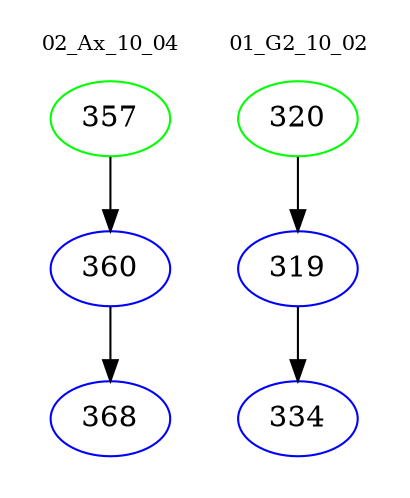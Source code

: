 digraph{
subgraph cluster_0 {
color = white
label = "02_Ax_10_04";
fontsize=10;
T0_357 [label="357", color="green"]
T0_357 -> T0_360 [color="black"]
T0_360 [label="360", color="blue"]
T0_360 -> T0_368 [color="black"]
T0_368 [label="368", color="blue"]
}
subgraph cluster_1 {
color = white
label = "01_G2_10_02";
fontsize=10;
T1_320 [label="320", color="green"]
T1_320 -> T1_319 [color="black"]
T1_319 [label="319", color="blue"]
T1_319 -> T1_334 [color="black"]
T1_334 [label="334", color="blue"]
}
}
